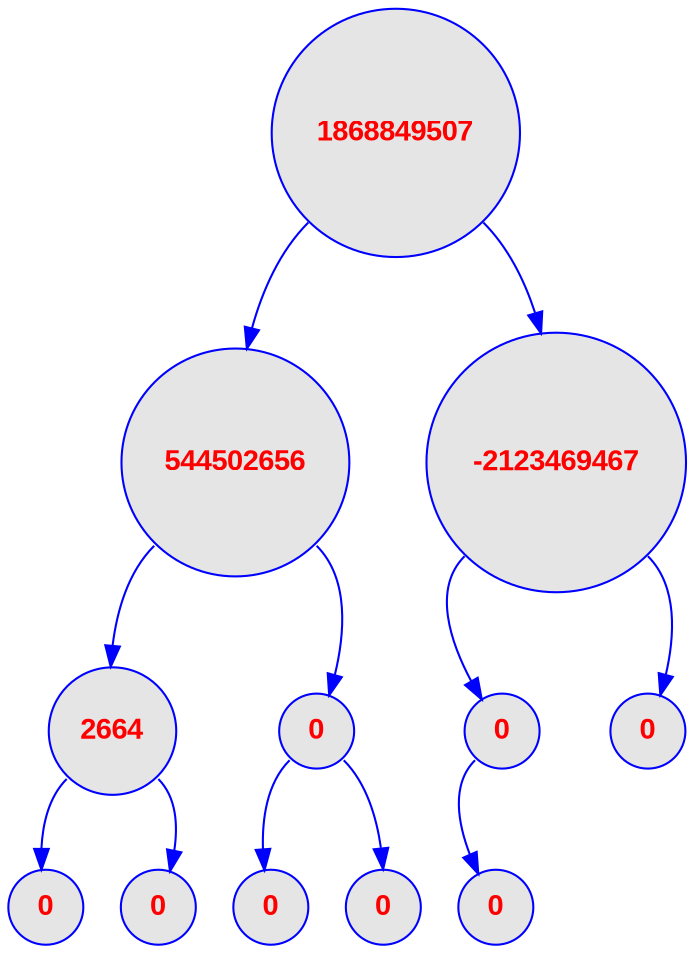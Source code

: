 digraph root {
	node [
		fontname  = "Arial bold" 
		fontsize  = "14"
		fontcolor = "red"
		style     = "rounded, filled"
		shape     = "circle"
		fillcolor = "grey90"
		color     = "blue"
		width     = "0.5"
	]

	edge [
		color     = "blue"
	]

	0 [label = "1868849507"];
	0 [label = "1868849507"];
	0:sw -> 1;
	1 [label = "544502656"];
	1 [label = "544502656"];
	1:sw -> 3;
	3 [label = "2664"];
	3 [label = "2664"];
	3:sw -> 7;
	7 [label = "0"];
	3:se -> 8;
	8 [label = "0"];
	1:se -> 4;
	4 [label = "0"];
	4 [label = "0"];
	4:sw -> 9;
	9 [label = "0"];
	4:se -> 10;
	10 [label = "0"];
	0:se -> 2;
	2 [label = "-2123469467"];
	2 [label = "-2123469467"];
	2:sw -> 5;
	5 [label = "0"];
	5 [label = "0"];
	5:sw -> 11;
	11 [label = "0"];
	2:se -> 6;
	6 [label = "0"];
}
